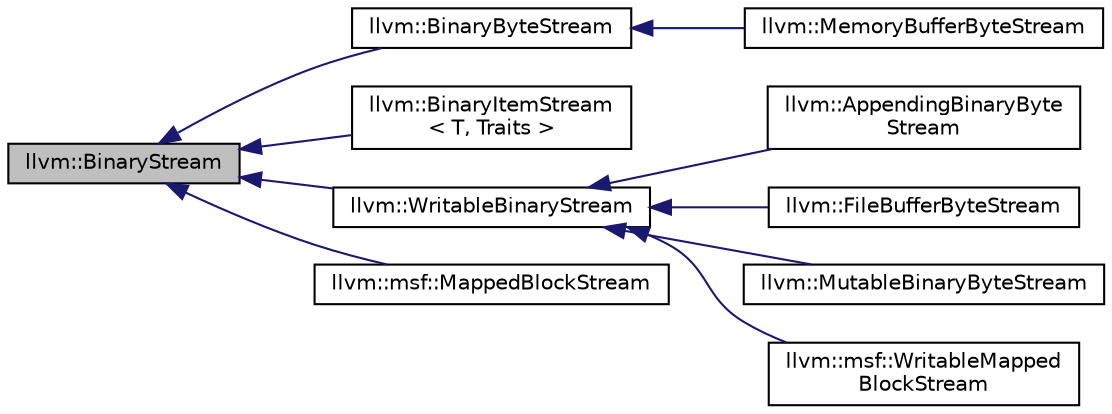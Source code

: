digraph "llvm::BinaryStream"
{
 // LATEX_PDF_SIZE
  bgcolor="transparent";
  edge [fontname="Helvetica",fontsize="10",labelfontname="Helvetica",labelfontsize="10"];
  node [fontname="Helvetica",fontsize="10",shape="box"];
  rankdir="LR";
  Node1 [label="llvm::BinaryStream",height=0.2,width=0.4,color="black", fillcolor="grey75", style="filled", fontcolor="black",tooltip="An interface for accessing data in a stream-like format, but which discourages copying."];
  Node1 -> Node2 [dir="back",color="midnightblue",fontsize="10",style="solid",fontname="Helvetica"];
  Node2 [label="llvm::BinaryByteStream",height=0.2,width=0.4,color="black",URL="$classllvm_1_1BinaryByteStream.html",tooltip="An implementation of BinaryStream which holds its entire data set in a single contiguous buffer."];
  Node2 -> Node3 [dir="back",color="midnightblue",fontsize="10",style="solid",fontname="Helvetica"];
  Node3 [label="llvm::MemoryBufferByteStream",height=0.2,width=0.4,color="black",URL="$classllvm_1_1MemoryBufferByteStream.html",tooltip="An implementation of BinaryStream whose data is backed by an llvm MemoryBuffer object."];
  Node1 -> Node4 [dir="back",color="midnightblue",fontsize="10",style="solid",fontname="Helvetica"];
  Node4 [label="llvm::BinaryItemStream\l\< T, Traits \>",height=0.2,width=0.4,color="black",URL="$classllvm_1_1BinaryItemStream.html",tooltip="BinaryItemStream represents a sequence of objects stored in some kind of external container but for w..."];
  Node1 -> Node5 [dir="back",color="midnightblue",fontsize="10",style="solid",fontname="Helvetica"];
  Node5 [label="llvm::WritableBinaryStream",height=0.2,width=0.4,color="black",URL="$classllvm_1_1WritableBinaryStream.html",tooltip="A BinaryStream which can be read from as well as written to."];
  Node5 -> Node6 [dir="back",color="midnightblue",fontsize="10",style="solid",fontname="Helvetica"];
  Node6 [label="llvm::AppendingBinaryByte\lStream",height=0.2,width=0.4,color="black",URL="$classllvm_1_1AppendingBinaryByteStream.html",tooltip="An implementation of WritableBinaryStream which can write at its end causing the underlying data to g..."];
  Node5 -> Node7 [dir="back",color="midnightblue",fontsize="10",style="solid",fontname="Helvetica"];
  Node7 [label="llvm::FileBufferByteStream",height=0.2,width=0.4,color="black",URL="$classllvm_1_1FileBufferByteStream.html",tooltip="An implementation of WritableBinaryStream backed by an llvm FileOutputBuffer."];
  Node5 -> Node8 [dir="back",color="midnightblue",fontsize="10",style="solid",fontname="Helvetica"];
  Node8 [label="llvm::MutableBinaryByteStream",height=0.2,width=0.4,color="black",URL="$classllvm_1_1MutableBinaryByteStream.html",tooltip="An implementation of BinaryStream which holds its entire data set in a single contiguous buffer."];
  Node5 -> Node9 [dir="back",color="midnightblue",fontsize="10",style="solid",fontname="Helvetica"];
  Node9 [label="llvm::msf::WritableMapped\lBlockStream",height=0.2,width=0.4,color="black",URL="$classllvm_1_1msf_1_1WritableMappedBlockStream.html",tooltip=" "];
  Node1 -> Node10 [dir="back",color="midnightblue",fontsize="10",style="solid",fontname="Helvetica"];
  Node10 [label="llvm::msf::MappedBlockStream",height=0.2,width=0.4,color="black",URL="$classllvm_1_1msf_1_1MappedBlockStream.html",tooltip="MappedBlockStream represents data stored in an MSF file into chunks of a particular size (called the ..."];
}
